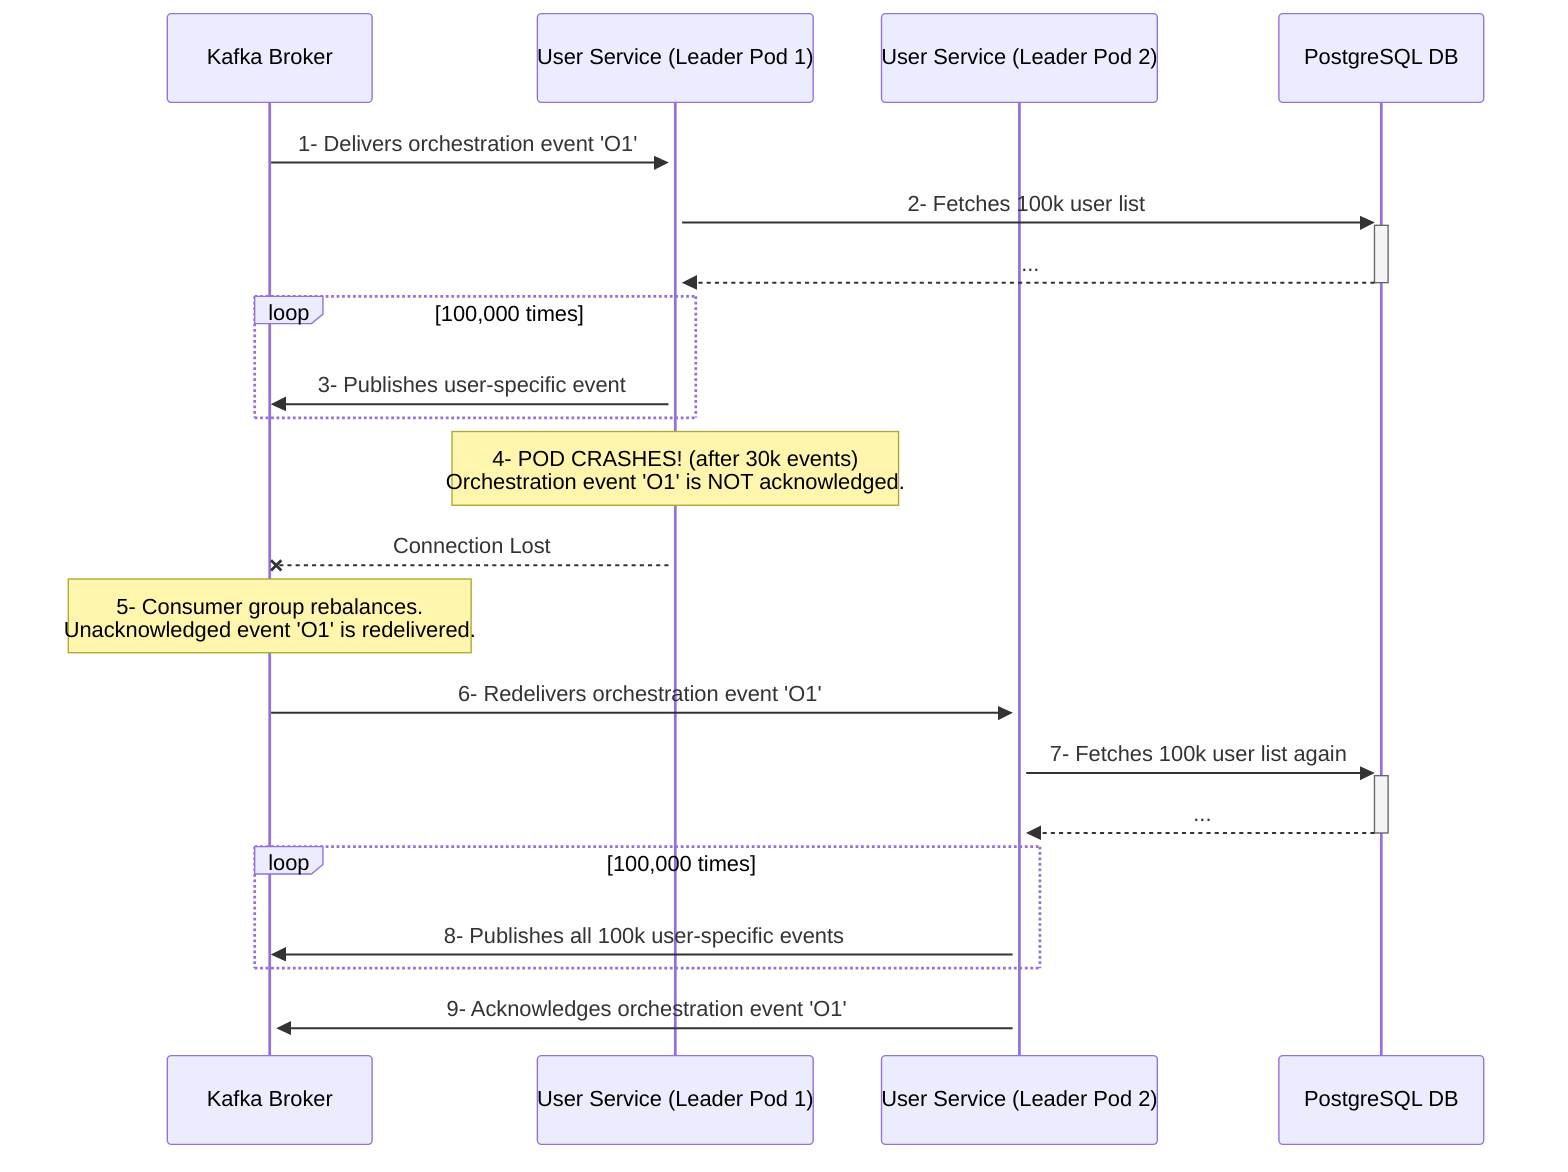 sequenceDiagram
    participant Kafka as Kafka Broker
    participant LeaderPod1 as User Service (Leader Pod 1)
    participant LeaderPod2 as User Service (Leader Pod 2)
    participant DB as PostgreSQL DB

    Kafka->>+LeaderPod1: 1- Delivers orchestration event 'O1'
    
    LeaderPod1->>+DB: 2- Fetches 100k user list
    DB-->>-LeaderPod1: ...
    
    loop 100,000 times
        LeaderPod1->>Kafka: 3- Publishes user-specific event
    end
    
    Note over LeaderPod1: 4- POD CRASHES! (after 30k events) <br/> Orchestration event 'O1' is NOT acknowledged.

    LeaderPod1--xKafka: Connection Lost

    Note over Kafka: 5- Consumer group rebalances. <br/> Unacknowledged event 'O1' is redelivered.
    
    Kafka->>+LeaderPod2: 6- Redelivers orchestration event 'O1'
    
    LeaderPod2->>+DB: 7- Fetches 100k user list again
    DB-->>-LeaderPod2: ...
    
    loop 100,000 times
        LeaderPod2->>Kafka: 8- Publishes all 100k user-specific events
    end

    LeaderPod2->>+Kafka: 9- Acknowledges orchestration event 'O1'
